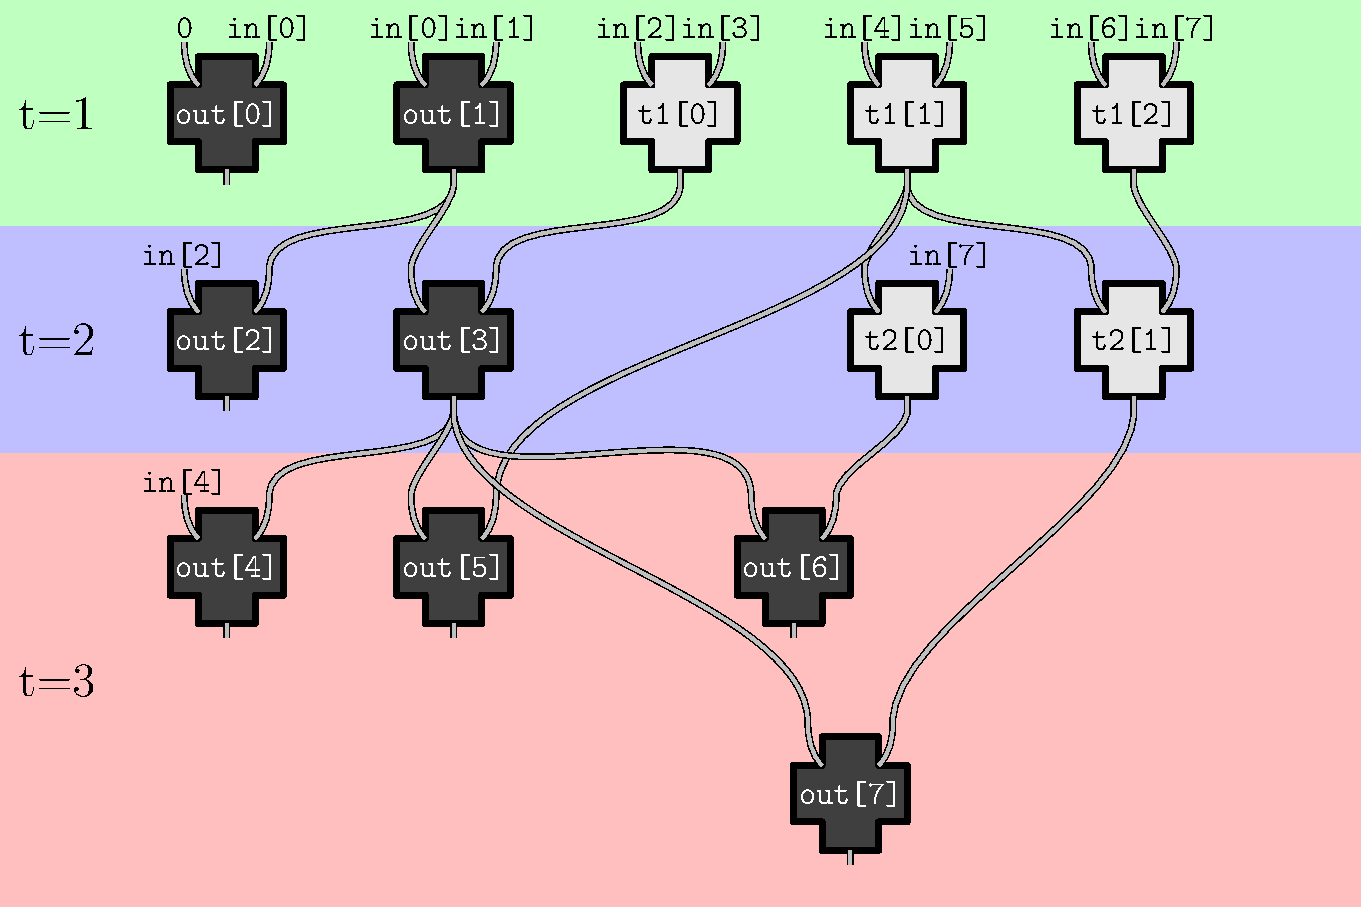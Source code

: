 
unitsize(0.5cm);
settings.tex = "pdflatex";

real TS = 1.4;
real LT = 3;
pair[] endpoints = {(-1.5, 2.5), (1.5, 2.5), (0, -2.5)};
pair[] txtpoints = {(-1.5, 3), (1.5, 3), (0, -3)};
path[] shapes = {
    (-2,1) -- (-1,1) -- (-1,2) -- (1,2) -- (1,1) -- (2,1) -- (2,-1) -- (1,-1) -- (1,-2) -- (-1,-2) -- (-1,-1) -- (-2,-1) -- cycle,
    (-2,1) -- (2,1) -- (2,-1) -- (-2,-1) -- cycle,
    (-2,1.5) -- (-0.5,1.5) -- (0,1) -- (0.5,1.5) -- (2,1.5) -- (0,-2) -- cycle
};

void connect(pair a, pair b) {
    draw(a{N} .. tension 1.5 .. {N}b, black+LT+squarecap);
    draw(a{N} .. tension 1.5 .. {N}b, mediumgray+LT/2+squarecap);
}

void drawcomp(pair center, string var, string a, string op, string b) {
    bool out = substr(var,0,4) == "out[";
    int i;
    if (op == "+") i=0;
    if (op == "-") i=1;
    if (op == "max") i=2;
    filldraw(shift(center)*shapes[i], out ? heavygray : lightgray, black+LT);
    real x = op == "+" ? 1 : 1.5;
    real y = op == "max" ? 1.5 : 1;
    pen[] styles = {black+LT, mediumgray+LT/2};
    for (pen p : styles) {
        draw(center+(-x,y) {op == "+" ? NW : N}..{N} center+endpoints[0], p+squarecap);
        draw(center+( x,y) {op == "+" ? NE : N}..{N} center+endpoints[1], p+squarecap);
        draw(center+(0,op == "-" ? -1 : -2)    --    center+endpoints[2], p+squarecap);
    }
    label(scale(TS)*("\texttt{" + var + "}"), center, out ? white : black);
    if (substr(a,0,3) == "in[" || find(a, "[") == -1)
        label(scale(TS)*("\texttt{" + a + "}"), center+txtpoints[0], black);
    if (substr(b,0,3) == "in[" || find(b, "[") == -1)
        label(scale(TS)*("\texttt{" + b + "}"), center+txtpoints[1], black);
}


path rect(pair p, pair q) {
    return p -- (p.x,q.y) -- q -- (q.x,p.y) -- cycle;
}

fill(rect((0,-4), (48,-12)), palegreen);
fill(rect((0,-12), (48,-20)), paleblue);
fill(rect((0,-20), (48,-36)), palered);
label(scale(2)*("t=1"), (2, -8));
label(scale(2)*("t=2"), (2, -16));
label(scale(2)*("t=3"), (2, -28));

connect((8.0, -16)+endpoints[1], (16.0, -8)+endpoints[2]);
connect((16.0, -16)+endpoints[0], (16.0, -8)+endpoints[2]);
connect((16.0, -16)+endpoints[1], (24.0, -8)+endpoints[2]);
connect((32.0, -16)+endpoints[0], (32.0, -8)+endpoints[2]);
connect((40.0, -16)+endpoints[0], (32.0, -8)+endpoints[2]);
connect((40.0, -16)+endpoints[1], (40.0, -8)+endpoints[2]);
connect((8.0, -24)+endpoints[1], (16.0, -16)+endpoints[2]);
connect((16.0, -24)+endpoints[0], (16.0, -16)+endpoints[2]);
connect((16.0, -24)+endpoints[1], (32.0, -8)+endpoints[2]);
connect((28.0, -24)+endpoints[0], (16.0, -16)+endpoints[2]);
connect((28.0, -24)+endpoints[1], (32.0, -16)+endpoints[2]);
connect((30.0, -32)+endpoints[0], (16.0, -16)+endpoints[2]);
connect((30.0, -32)+endpoints[1], (40.0, -16)+endpoints[2]);
drawcomp((8.0, -8), "out[0]", "0", "+", "in[0]");
drawcomp((16.0, -8), "out[1]", "in[0]", "+", "in[1]");
drawcomp((24.0, -8), "t1[0]", "in[2]", "+", "in[3]");
drawcomp((32.0, -8), "t1[1]", "in[4]", "+", "in[5]");
drawcomp((40.0, -8), "t1[2]", "in[6]", "+", "in[7]");
drawcomp((8.0, -16), "out[2]", "in[2]", "+", "out[1]");
drawcomp((16.0, -16), "out[3]", "out[1]", "+", "t1[0]");
drawcomp((32.0, -16), "t2[0]", "t1[1]", "+", "in[7]");
drawcomp((40.0, -16), "t2[1]", "t1[1]", "+", "t1[2]");
drawcomp((8.0, -24), "out[4]", "in[4]", "+", "out[3]");
drawcomp((16.0, -24), "out[5]", "out[3]", "+", "t1[1]");
drawcomp((28.0, -24), "out[6]", "out[3]", "+", "t2[0]");
drawcomp((30.0, -32), "out[7]", "out[3]", "+", "t2[1]");
